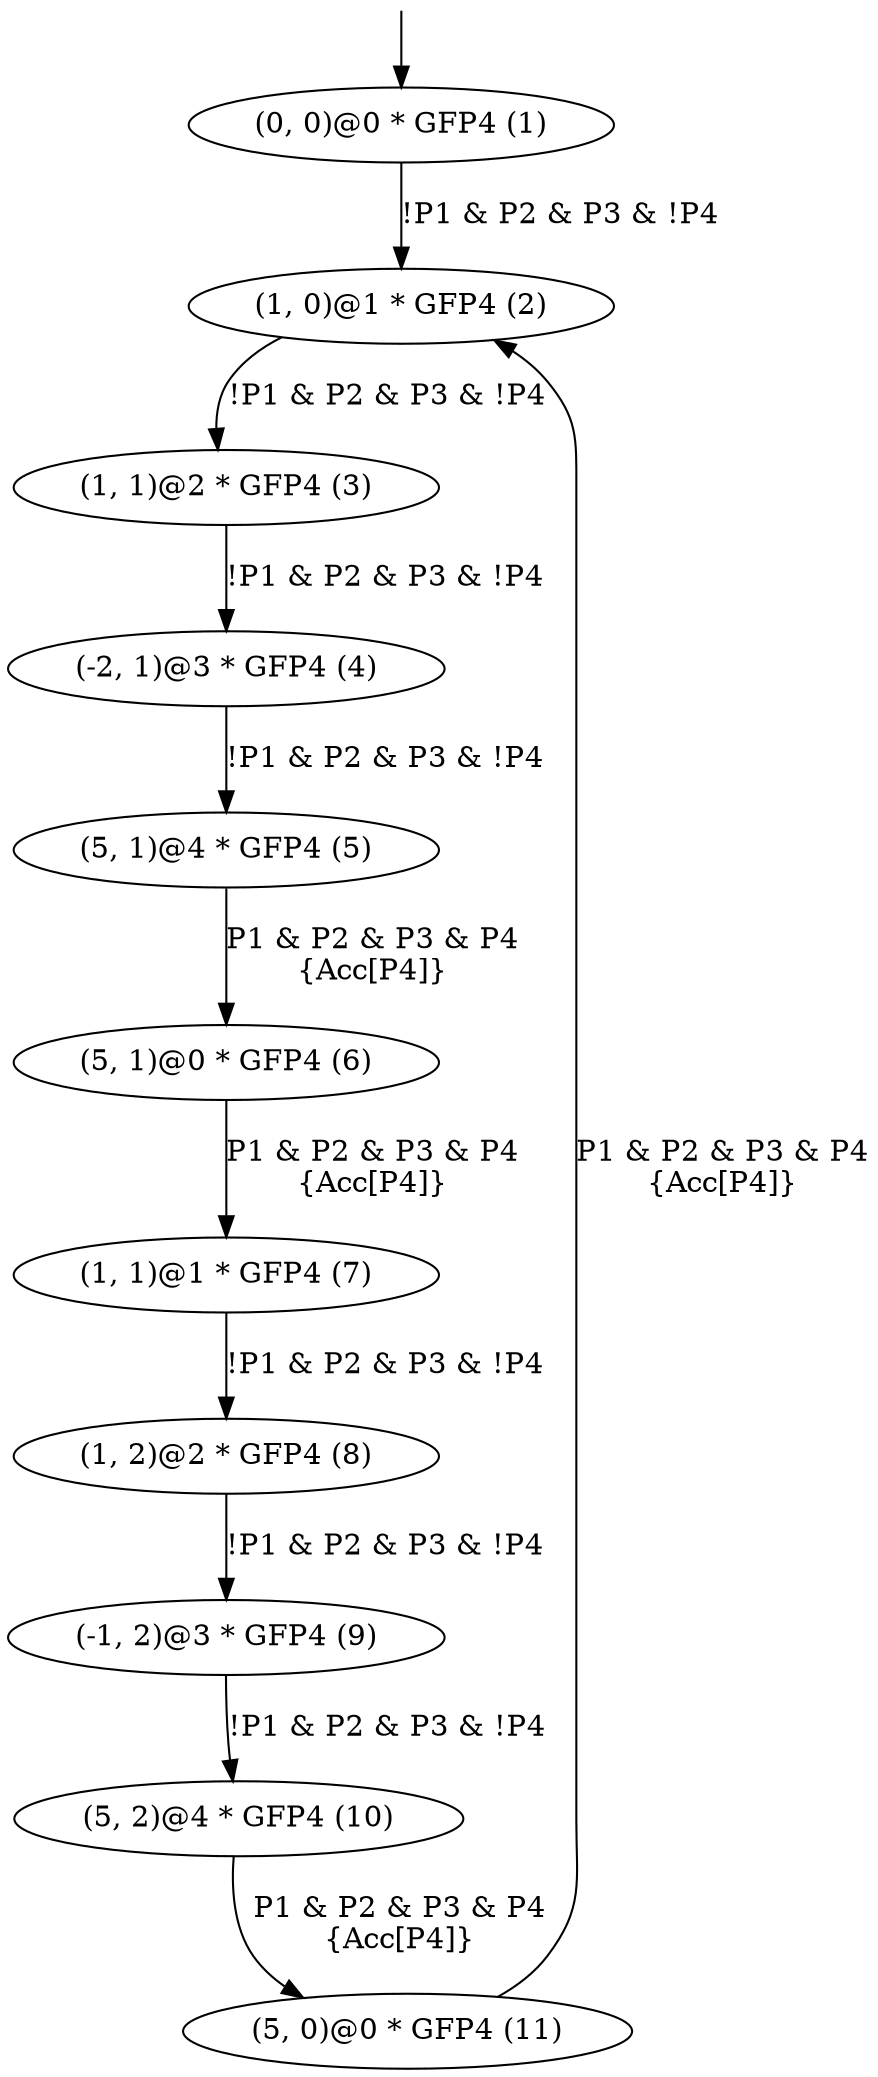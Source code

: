 digraph G {
  0 [label="", style=invis, height=0]
  0 -> 1
  1 [label="(0, 0)@0 * GFP4 (1)"]
  1 -> 2 [label="!P1 & P2 & P3 & !P4\n"]
  2 [label="(1, 0)@1 * GFP4 (2)"]
  2 -> 3 [label="!P1 & P2 & P3 & !P4\n"]
  3 [label="(1, 1)@2 * GFP4 (3)"]
  3 -> 4 [label="!P1 & P2 & P3 & !P4\n"]
  4 [label="(-2, 1)@3 * GFP4 (4)"]
  4 -> 5 [label="!P1 & P2 & P3 & !P4\n"]
  5 [label="(5, 1)@4 * GFP4 (5)"]
  5 -> 6 [label="P1 & P2 & P3 & P4\n{Acc[P4]}"]
  6 [label="(5, 1)@0 * GFP4 (6)"]
  6 -> 7 [label="P1 & P2 & P3 & P4\n{Acc[P4]}"]
  7 [label="(1, 1)@1 * GFP4 (7)"]
  7 -> 8 [label="!P1 & P2 & P3 & !P4\n"]
  8 [label="(1, 2)@2 * GFP4 (8)"]
  8 -> 9 [label="!P1 & P2 & P3 & !P4\n"]
  9 [label="(-1, 2)@3 * GFP4 (9)"]
  9 -> 10 [label="!P1 & P2 & P3 & !P4\n"]
  10 [label="(5, 2)@4 * GFP4 (10)"]
  10 -> 11 [label="P1 & P2 & P3 & P4\n{Acc[P4]}"]
  11 [label="(5, 0)@0 * GFP4 (11)"]
  11 -> 2 [label="P1 & P2 & P3 & P4\n{Acc[P4]}"]
}

